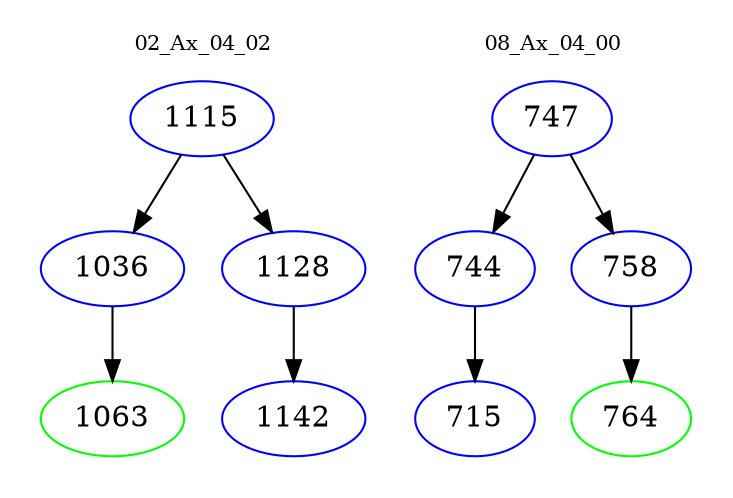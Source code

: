 digraph{
subgraph cluster_0 {
color = white
label = "02_Ax_04_02";
fontsize=10;
T0_1115 [label="1115", color="blue"]
T0_1115 -> T0_1036 [color="black"]
T0_1036 [label="1036", color="blue"]
T0_1036 -> T0_1063 [color="black"]
T0_1063 [label="1063", color="green"]
T0_1115 -> T0_1128 [color="black"]
T0_1128 [label="1128", color="blue"]
T0_1128 -> T0_1142 [color="black"]
T0_1142 [label="1142", color="blue"]
}
subgraph cluster_1 {
color = white
label = "08_Ax_04_00";
fontsize=10;
T1_747 [label="747", color="blue"]
T1_747 -> T1_744 [color="black"]
T1_744 [label="744", color="blue"]
T1_744 -> T1_715 [color="black"]
T1_715 [label="715", color="blue"]
T1_747 -> T1_758 [color="black"]
T1_758 [label="758", color="blue"]
T1_758 -> T1_764 [color="black"]
T1_764 [label="764", color="green"]
}
}
